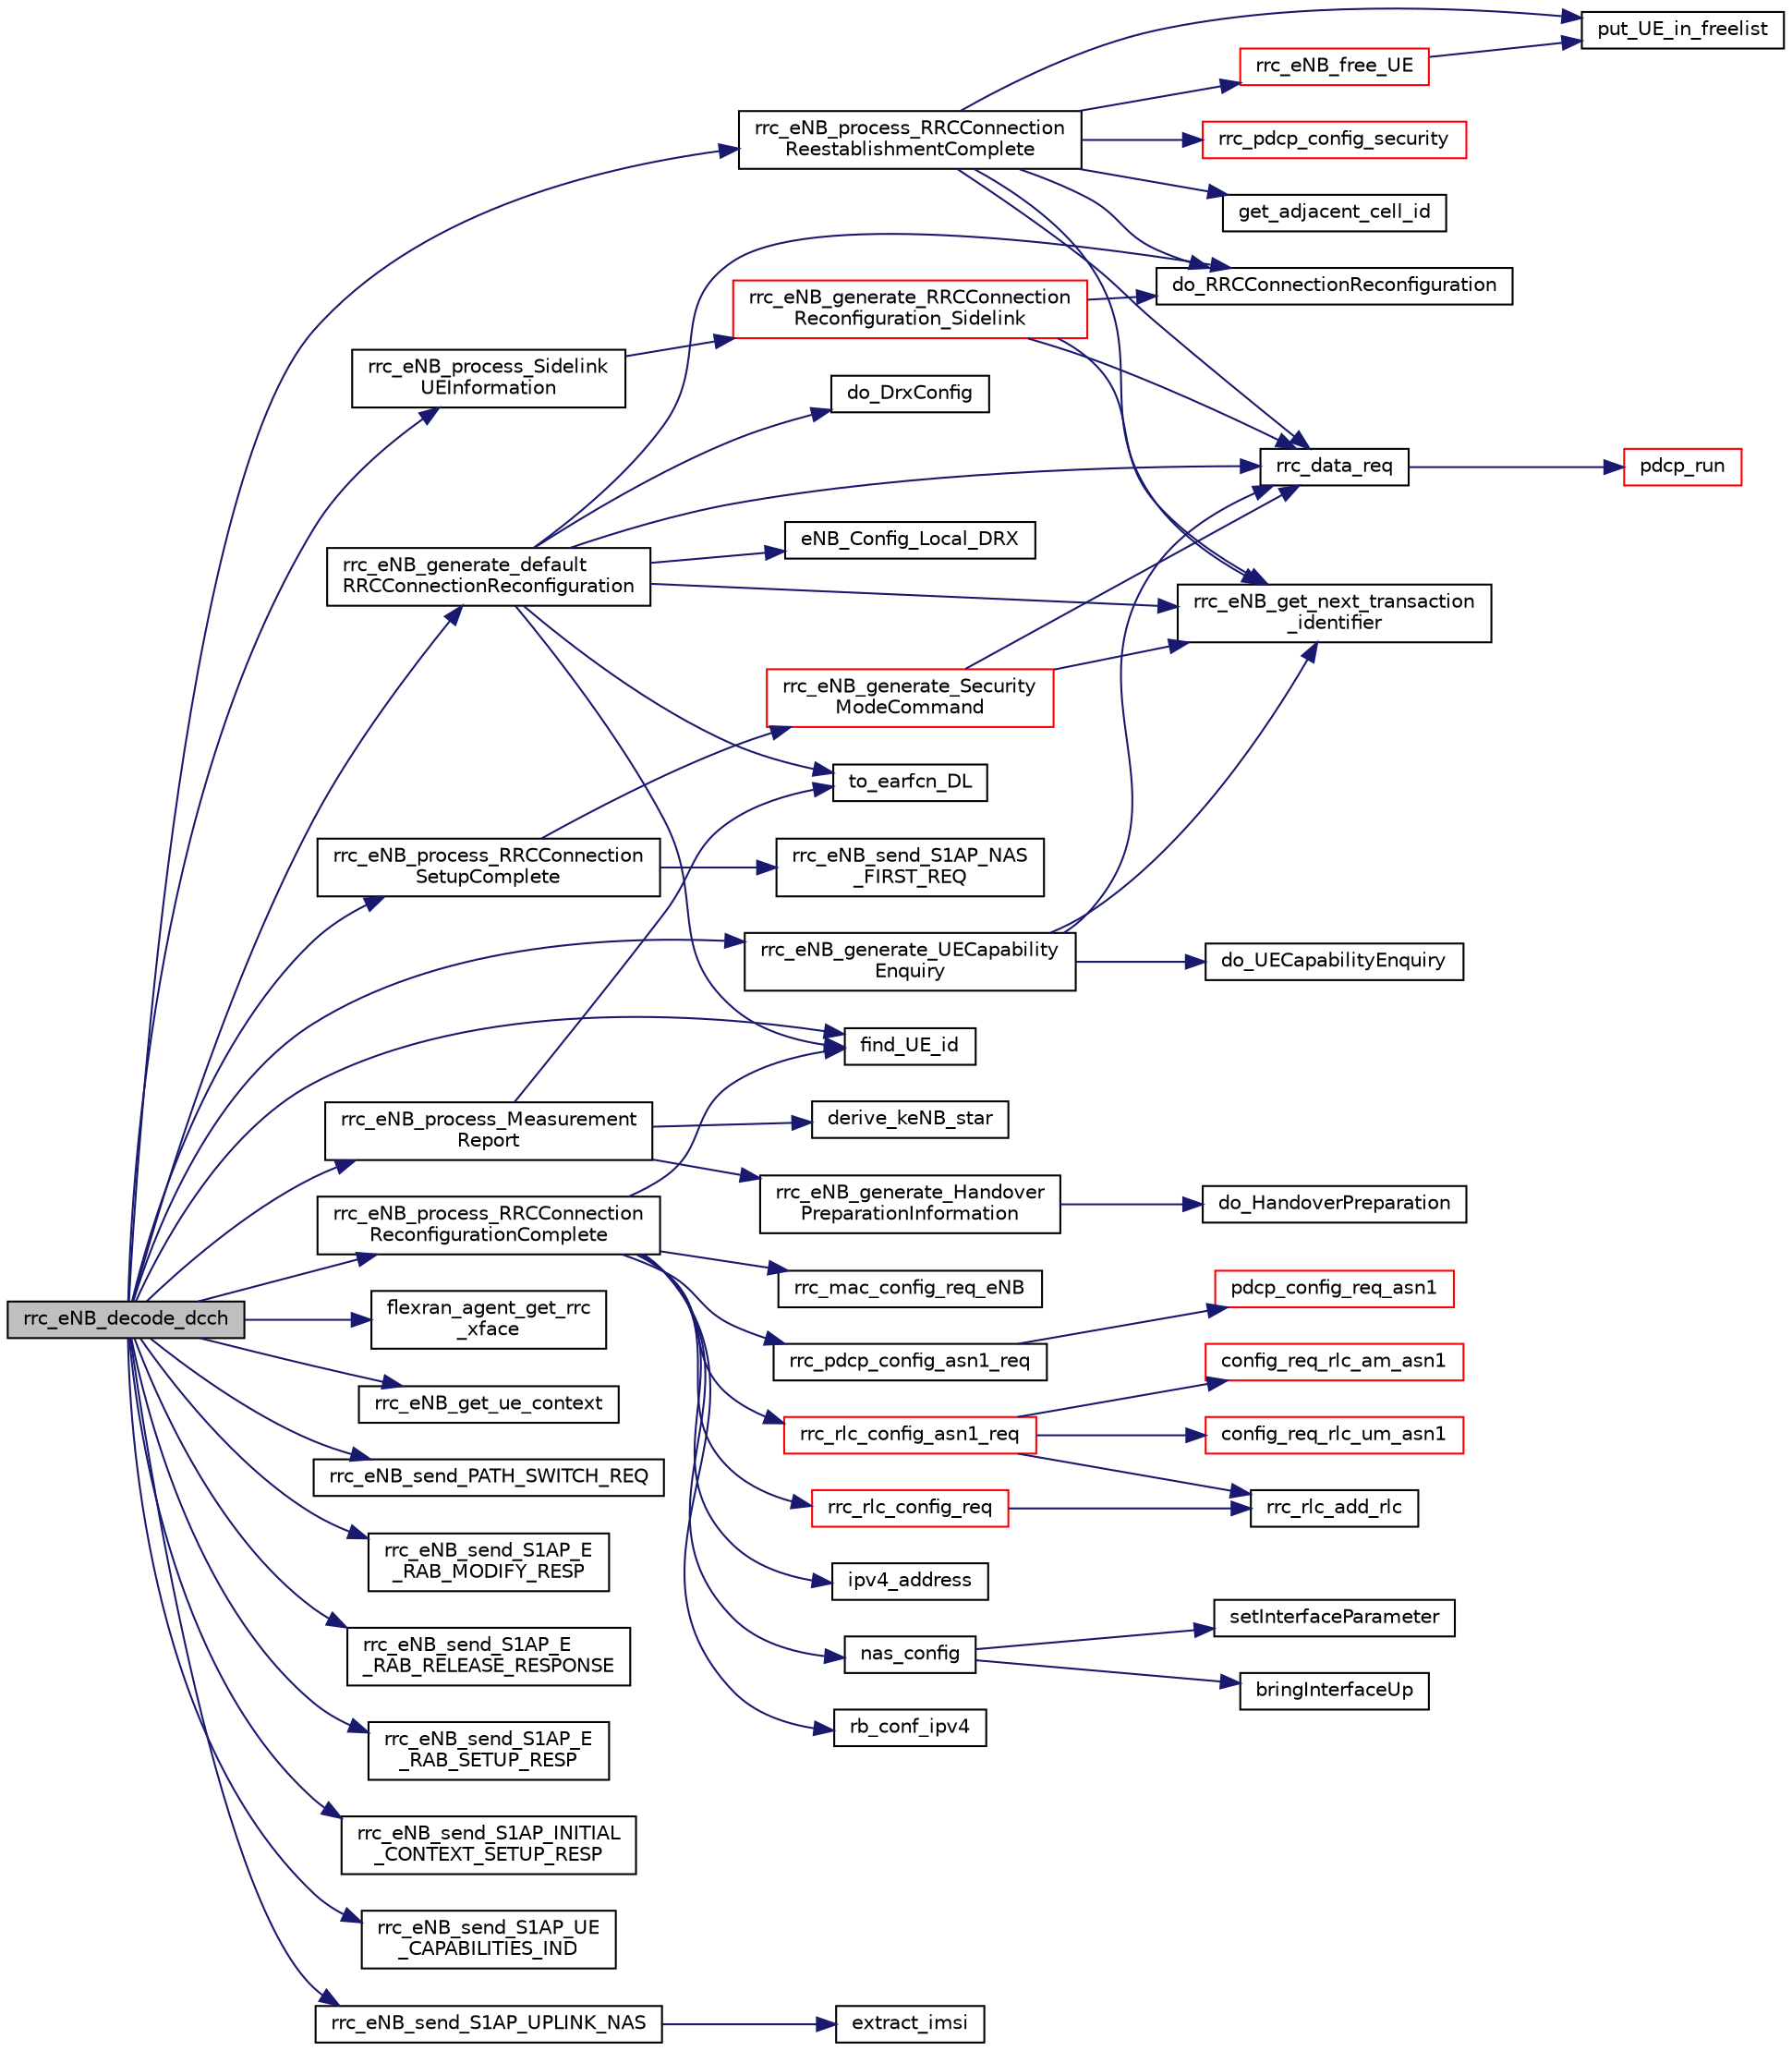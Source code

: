 digraph "rrc_eNB_decode_dcch"
{
 // LATEX_PDF_SIZE
  edge [fontname="Helvetica",fontsize="10",labelfontname="Helvetica",labelfontsize="10"];
  node [fontname="Helvetica",fontsize="10",shape=record];
  rankdir="LR";
  Node1 [label="rrc_eNB_decode_dcch",height=0.2,width=0.4,color="black", fillcolor="grey75", style="filled", fontcolor="black",tooltip="Entry routine to decode a UL-DCCH-Message. Invokes PER decoder and parses message."];
  Node1 -> Node2 [color="midnightblue",fontsize="10",style="solid",fontname="Helvetica"];
  Node2 [label="find_UE_id",height=0.2,width=0.4,color="black", fillcolor="white", style="filled",URL="$group____mac.html#ga35a30760cd6df3d2fcadef04c55d66ea",tooltip=" "];
  Node1 -> Node3 [color="midnightblue",fontsize="10",style="solid",fontname="Helvetica"];
  Node3 [label="flexran_agent_get_rrc\l_xface",height=0.2,width=0.4,color="black", fillcolor="white", style="filled",URL="$flexran__agent__rrc_8c.html#a81a4b61b62cbd82933fc5e20aed9bd08",tooltip=" "];
  Node1 -> Node4 [color="midnightblue",fontsize="10",style="solid",fontname="Helvetica"];
  Node4 [label="rrc_eNB_generate_default\lRRCConnectionReconfiguration",height=0.2,width=0.4,color="black", fillcolor="white", style="filled",URL="$group____rrc.html#ga67946553723a490fbe78c54ca17464f7",tooltip=" "];
  Node4 -> Node5 [color="midnightblue",fontsize="10",style="solid",fontname="Helvetica"];
  Node5 [label="do_DrxConfig",height=0.2,width=0.4,color="black", fillcolor="white", style="filled",URL="$asn1__msg_8c.html#aa43fb7297078f973e9dfd9d81de7b1e3",tooltip="Generate configuration structure for DRX_Config."];
  Node4 -> Node6 [color="midnightblue",fontsize="10",style="solid",fontname="Helvetica"];
  Node6 [label="do_RRCConnectionReconfiguration",height=0.2,width=0.4,color="black", fillcolor="white", style="filled",URL="$asn1__msg_8c.html#a8dca67993c8c23b1af1ee950213067b6",tooltip="Generate an RRCConnectionReconfiguration DL-DCCH-Message (eNB). This routine configures SRBToAddMod (..."];
  Node4 -> Node7 [color="midnightblue",fontsize="10",style="solid",fontname="Helvetica"];
  Node7 [label="eNB_Config_Local_DRX",height=0.2,width=0.4,color="black", fillcolor="white", style="filled",URL="$group____mac.html#ga443c985dd81a6753c871299e77d1474c",tooltip=" "];
  Node4 -> Node2 [color="midnightblue",fontsize="10",style="solid",fontname="Helvetica"];
  Node4 -> Node8 [color="midnightblue",fontsize="10",style="solid",fontname="Helvetica"];
  Node8 [label="rrc_data_req",height=0.2,width=0.4,color="black", fillcolor="white", style="filled",URL="$group____rrc.html#ga7a82225ee9edf7f022fcb9da999b3bf0",tooltip=" "];
  Node8 -> Node9 [color="midnightblue",fontsize="10",style="solid",fontname="Helvetica"];
  Node9 [label="pdcp_run",height=0.2,width=0.4,color="red", fillcolor="white", style="filled",URL="$group____pdcp.html#gaaf877f8fcf559b90eadcbcc2460ba0ef",tooltip="Runs PDCP entity to let it handle incoming/outgoing SDUs."];
  Node4 -> Node24 [color="midnightblue",fontsize="10",style="solid",fontname="Helvetica"];
  Node24 [label="rrc_eNB_get_next_transaction\l_identifier",height=0.2,width=0.4,color="black", fillcolor="white", style="filled",URL="$group____rrc.html#ga11196274fe93b427294f44875f4018f9",tooltip="Function to get the next transaction identifier."];
  Node4 -> Node25 [color="midnightblue",fontsize="10",style="solid",fontname="Helvetica"];
  Node25 [label="to_earfcn_DL",height=0.2,width=0.4,color="black", fillcolor="white", style="filled",URL="$rrc__eNB_8c.html#ac9220a0d6d7da8f2ee70f93aa42a5277",tooltip=" "];
  Node1 -> Node26 [color="midnightblue",fontsize="10",style="solid",fontname="Helvetica"];
  Node26 [label="rrc_eNB_generate_UECapability\lEnquiry",height=0.2,width=0.4,color="black", fillcolor="white", style="filled",URL="$group____rrc.html#ga9ad7a4d58b2015b8c134931c6b985477",tooltip=" "];
  Node26 -> Node27 [color="midnightblue",fontsize="10",style="solid",fontname="Helvetica"];
  Node27 [label="do_UECapabilityEnquiry",height=0.2,width=0.4,color="black", fillcolor="white", style="filled",URL="$asn1__msg_8c.html#aa49d6fc45b23706fea486a7c442f4d1e",tooltip=" "];
  Node26 -> Node8 [color="midnightblue",fontsize="10",style="solid",fontname="Helvetica"];
  Node26 -> Node24 [color="midnightblue",fontsize="10",style="solid",fontname="Helvetica"];
  Node1 -> Node28 [color="midnightblue",fontsize="10",style="solid",fontname="Helvetica"];
  Node28 [label="rrc_eNB_get_ue_context",height=0.2,width=0.4,color="black", fillcolor="white", style="filled",URL="$rrc__eNB__UE__context_8c.html#a746860031d13c8ab30390dc0e7685e9f",tooltip=" "];
  Node1 -> Node29 [color="midnightblue",fontsize="10",style="solid",fontname="Helvetica"];
  Node29 [label="rrc_eNB_process_Measurement\lReport",height=0.2,width=0.4,color="black", fillcolor="white", style="filled",URL="$group____rrc.html#gade1187547bca8bfe612fb725570ca3fe",tooltip=" "];
  Node29 -> Node30 [color="midnightblue",fontsize="10",style="solid",fontname="Helvetica"];
  Node30 [label="derive_keNB_star",height=0.2,width=0.4,color="black", fillcolor="white", style="filled",URL="$rrc__eNB_8c.html#aec1af281b22c2e3362f160e54ed55f9b",tooltip=" "];
  Node29 -> Node31 [color="midnightblue",fontsize="10",style="solid",fontname="Helvetica"];
  Node31 [label="rrc_eNB_generate_Handover\lPreparationInformation",height=0.2,width=0.4,color="black", fillcolor="white", style="filled",URL="$group____rrc.html#ga7ffb976969c1661e8915f9ff3d252bda",tooltip=" "];
  Node31 -> Node32 [color="midnightblue",fontsize="10",style="solid",fontname="Helvetica"];
  Node32 [label="do_HandoverPreparation",height=0.2,width=0.4,color="black", fillcolor="white", style="filled",URL="$asn1__msg_8c.html#aaf5bb5f4557aaa6f76dd167241b513c4",tooltip=" "];
  Node29 -> Node25 [color="midnightblue",fontsize="10",style="solid",fontname="Helvetica"];
  Node1 -> Node33 [color="midnightblue",fontsize="10",style="solid",fontname="Helvetica"];
  Node33 [label="rrc_eNB_process_RRCConnection\lReconfigurationComplete",height=0.2,width=0.4,color="black", fillcolor="white", style="filled",URL="$group____rrc.html#gacdd3ba288d9ebe21dd993a6536c62e87",tooltip="Process the RRCConnectionReconfigurationComplete based on information coming from UE."];
  Node33 -> Node2 [color="midnightblue",fontsize="10",style="solid",fontname="Helvetica"];
  Node33 -> Node34 [color="midnightblue",fontsize="10",style="solid",fontname="Helvetica"];
  Node34 [label="ipv4_address",height=0.2,width=0.4,color="black", fillcolor="white", style="filled",URL="$nas__config_8h.html#ab3395d5cf9f94c424d4a8a340fe30187",tooltip=" "];
  Node33 -> Node35 [color="midnightblue",fontsize="10",style="solid",fontname="Helvetica"];
  Node35 [label="nas_config",height=0.2,width=0.4,color="black", fillcolor="white", style="filled",URL="$nas__config_8c.html#a207b32fb79c4d143d370055cd440f200",tooltip=" "];
  Node35 -> Node36 [color="midnightblue",fontsize="10",style="solid",fontname="Helvetica"];
  Node36 [label="bringInterfaceUp",height=0.2,width=0.4,color="black", fillcolor="white", style="filled",URL="$nas__config_8c.html#a6617f68f80470eca149d875b10175145",tooltip=" "];
  Node35 -> Node37 [color="midnightblue",fontsize="10",style="solid",fontname="Helvetica"];
  Node37 [label="setInterfaceParameter",height=0.2,width=0.4,color="black", fillcolor="white", style="filled",URL="$nas__config_8c.html#aa4fc84d1d882eec687c51ce2ccd49064",tooltip="This function sets an genneric interface parameter (SIOCSIFADDR, SIOCSIFNETMASK, SIOCSIFBRDADDR,..."];
  Node33 -> Node38 [color="midnightblue",fontsize="10",style="solid",fontname="Helvetica"];
  Node38 [label="rb_conf_ipv4",height=0.2,width=0.4,color="black", fillcolor="white", style="filled",URL="$nas__config_8h.html#a01d9c9d2f030abf1914f0c617a3e7203",tooltip=" "];
  Node33 -> Node39 [color="midnightblue",fontsize="10",style="solid",fontname="Helvetica"];
  Node39 [label="rrc_mac_config_req_eNB",height=0.2,width=0.4,color="black", fillcolor="white", style="filled",URL="$group____mac.html#ga5055ec5da054819bc0c7556b3d687f9d",tooltip="RRC eNB Configuration primitive for PHY/MAC. Allows configuration of PHY/MAC resources based on Syste..."];
  Node33 -> Node40 [color="midnightblue",fontsize="10",style="solid",fontname="Helvetica"];
  Node40 [label="rrc_pdcp_config_asn1_req",height=0.2,width=0.4,color="black", fillcolor="white", style="filled",URL="$group____pdcp.html#ga3e65d0ecf9f1939cbefcffa4f3c05d3f",tooltip=" "];
  Node40 -> Node41 [color="midnightblue",fontsize="10",style="solid",fontname="Helvetica"];
  Node41 [label="pdcp_config_req_asn1",height=0.2,width=0.4,color="red", fillcolor="white", style="filled",URL="$pdcp_8c.html#a10a68f41de0b08f250cfc44ed0844d1e",tooltip=" "];
  Node33 -> Node45 [color="midnightblue",fontsize="10",style="solid",fontname="Helvetica"];
  Node45 [label="rrc_rlc_config_asn1_req",height=0.2,width=0.4,color="red", fillcolor="white", style="filled",URL="$group__em.html#ga7b0216172f78c506c62b8284e78abae6",tooltip=" "];
  Node45 -> Node46 [color="midnightblue",fontsize="10",style="solid",fontname="Helvetica"];
  Node46 [label="config_req_rlc_am_asn1",height=0.2,width=0.4,color="red", fillcolor="white", style="filled",URL="$group__em.html#ga17a0977a663faabfec698e2ea771446f",tooltip=" "];
  Node45 -> Node55 [color="midnightblue",fontsize="10",style="solid",fontname="Helvetica"];
  Node55 [label="config_req_rlc_um_asn1",height=0.2,width=0.4,color="red", fillcolor="white", style="filled",URL="$group__em.html#ga349cec326628344a3896ab66accdfeec",tooltip=" "];
  Node45 -> Node62 [color="midnightblue",fontsize="10",style="solid",fontname="Helvetica"];
  Node62 [label="rrc_rlc_add_rlc",height=0.2,width=0.4,color="black", fillcolor="white", style="filled",URL="$group__em.html#gaae8324006fc26e060416197b745d82d2",tooltip=" "];
  Node33 -> Node64 [color="midnightblue",fontsize="10",style="solid",fontname="Helvetica"];
  Node64 [label="rrc_rlc_config_req",height=0.2,width=0.4,color="red", fillcolor="white", style="filled",URL="$group__em.html#ga2f494a81a809addcf8dd3fd74998fd62",tooltip="Function for RRC to configure a Radio Bearer."];
  Node64 -> Node62 [color="midnightblue",fontsize="10",style="solid",fontname="Helvetica"];
  Node1 -> Node72 [color="midnightblue",fontsize="10",style="solid",fontname="Helvetica"];
  Node72 [label="rrc_eNB_process_RRCConnection\lReestablishmentComplete",height=0.2,width=0.4,color="black", fillcolor="white", style="filled",URL="$rrc__eNB_8c.html#a7b8039144f0bdf14e02e568c03acccf7",tooltip=" "];
  Node72 -> Node6 [color="midnightblue",fontsize="10",style="solid",fontname="Helvetica"];
  Node72 -> Node73 [color="midnightblue",fontsize="10",style="solid",fontname="Helvetica"];
  Node73 [label="get_adjacent_cell_id",height=0.2,width=0.4,color="black", fillcolor="white", style="filled",URL="$asn1__msg_8c.html#a33cf2c218e1987448b6cb32c5fbc33eb",tooltip=" "];
  Node72 -> Node74 [color="midnightblue",fontsize="10",style="solid",fontname="Helvetica"];
  Node74 [label="put_UE_in_freelist",height=0.2,width=0.4,color="black", fillcolor="white", style="filled",URL="$group____rrc.html#ga85bbf4bfcd095a2af54be19f6af58df5",tooltip=" "];
  Node72 -> Node8 [color="midnightblue",fontsize="10",style="solid",fontname="Helvetica"];
  Node72 -> Node75 [color="midnightblue",fontsize="10",style="solid",fontname="Helvetica"];
  Node75 [label="rrc_eNB_free_UE",height=0.2,width=0.4,color="red", fillcolor="white", style="filled",URL="$group____rrc.html#gab87d6440fe65a61888bcf1d215f0f5af",tooltip=" "];
  Node75 -> Node74 [color="midnightblue",fontsize="10",style="solid",fontname="Helvetica"];
  Node72 -> Node24 [color="midnightblue",fontsize="10",style="solid",fontname="Helvetica"];
  Node72 -> Node78 [color="midnightblue",fontsize="10",style="solid",fontname="Helvetica"];
  Node78 [label="rrc_pdcp_config_security",height=0.2,width=0.4,color="red", fillcolor="white", style="filled",URL="$rrc__eNB__S1AP_8c.html#a349fdcdbe23449cfff3368ef00503d8e",tooltip=" "];
  Node1 -> Node79 [color="midnightblue",fontsize="10",style="solid",fontname="Helvetica"];
  Node79 [label="rrc_eNB_process_RRCConnection\lSetupComplete",height=0.2,width=0.4,color="black", fillcolor="white", style="filled",URL="$group____rrc.html#gaf607ff9afd6d79768ad5c387ce3eac15",tooltip="Process the RRCConnectionSetupComplete based on information coming from UE."];
  Node79 -> Node80 [color="midnightblue",fontsize="10",style="solid",fontname="Helvetica"];
  Node80 [label="rrc_eNB_generate_Security\lModeCommand",height=0.2,width=0.4,color="red", fillcolor="white", style="filled",URL="$group____rrc.html#gab647ff866d9859899741a1e5b54393b7",tooltip=" "];
  Node80 -> Node8 [color="midnightblue",fontsize="10",style="solid",fontname="Helvetica"];
  Node80 -> Node24 [color="midnightblue",fontsize="10",style="solid",fontname="Helvetica"];
  Node79 -> Node82 [color="midnightblue",fontsize="10",style="solid",fontname="Helvetica"];
  Node82 [label="rrc_eNB_send_S1AP_NAS\l_FIRST_REQ",height=0.2,width=0.4,color="black", fillcolor="white", style="filled",URL="$rrc__eNB__S1AP_8c.html#a9b51d3151a04946c8bdee648e945d1c9",tooltip=" "];
  Node1 -> Node83 [color="midnightblue",fontsize="10",style="solid",fontname="Helvetica"];
  Node83 [label="rrc_eNB_process_Sidelink\lUEInformation",height=0.2,width=0.4,color="black", fillcolor="white", style="filled",URL="$group____rrc.html#gac9aa5085e82656aacc05018786c7dcb8",tooltip="process the received SidelinkUEInformation message at eNB"];
  Node83 -> Node84 [color="midnightblue",fontsize="10",style="solid",fontname="Helvetica"];
  Node84 [label="rrc_eNB_generate_RRCConnection\lReconfiguration_Sidelink",height=0.2,width=0.4,color="red", fillcolor="white", style="filled",URL="$group____rrc.html#gae893bcdb303e69e25cff0936068b3a6e",tooltip="Generate/decode the RRCConnectionReconfiguration for Sidelink at eNB."];
  Node84 -> Node6 [color="midnightblue",fontsize="10",style="solid",fontname="Helvetica"];
  Node84 -> Node8 [color="midnightblue",fontsize="10",style="solid",fontname="Helvetica"];
  Node84 -> Node24 [color="midnightblue",fontsize="10",style="solid",fontname="Helvetica"];
  Node1 -> Node87 [color="midnightblue",fontsize="10",style="solid",fontname="Helvetica"];
  Node87 [label="rrc_eNB_send_PATH_SWITCH_REQ",height=0.2,width=0.4,color="black", fillcolor="white", style="filled",URL="$rrc__eNB__S1AP_8c.html#a697e6328b8c17ca9d443b542d203fa80",tooltip=" "];
  Node1 -> Node88 [color="midnightblue",fontsize="10",style="solid",fontname="Helvetica"];
  Node88 [label="rrc_eNB_send_S1AP_E\l_RAB_MODIFY_RESP",height=0.2,width=0.4,color="black", fillcolor="white", style="filled",URL="$rrc__eNB__S1AP_8c.html#a04b1e70a711412e1314b02f0754d8047",tooltip="send a S1AP dedicated E_RAB modify response"];
  Node1 -> Node89 [color="midnightblue",fontsize="10",style="solid",fontname="Helvetica"];
  Node89 [label="rrc_eNB_send_S1AP_E\l_RAB_RELEASE_RESPONSE",height=0.2,width=0.4,color="black", fillcolor="white", style="filled",URL="$rrc__eNB__S1AP_8c.html#a08724f18cdd3431cb347c284a4ead94f",tooltip="send a S1AP dedicated E_RAB release response"];
  Node1 -> Node90 [color="midnightblue",fontsize="10",style="solid",fontname="Helvetica"];
  Node90 [label="rrc_eNB_send_S1AP_E\l_RAB_SETUP_RESP",height=0.2,width=0.4,color="black", fillcolor="white", style="filled",URL="$rrc__eNB__S1AP_8c.html#a2e0d8af441e1a2246cd0da69bd415f2e",tooltip="send a S1AP dedicated E_RAB setup response"];
  Node1 -> Node91 [color="midnightblue",fontsize="10",style="solid",fontname="Helvetica"];
  Node91 [label="rrc_eNB_send_S1AP_INITIAL\l_CONTEXT_SETUP_RESP",height=0.2,width=0.4,color="black", fillcolor="white", style="filled",URL="$rrc__eNB__S1AP_8c.html#a743dfbb771d72826ffd6c9b73354baf1",tooltip=" "];
  Node1 -> Node92 [color="midnightblue",fontsize="10",style="solid",fontname="Helvetica"];
  Node92 [label="rrc_eNB_send_S1AP_UE\l_CAPABILITIES_IND",height=0.2,width=0.4,color="black", fillcolor="white", style="filled",URL="$rrc__eNB__S1AP_8c.html#a752630df0497d9ea6166469647555986",tooltip=" "];
  Node1 -> Node93 [color="midnightblue",fontsize="10",style="solid",fontname="Helvetica"];
  Node93 [label="rrc_eNB_send_S1AP_UPLINK_NAS",height=0.2,width=0.4,color="black", fillcolor="white", style="filled",URL="$rrc__eNB__S1AP_8c.html#a3d5ce70a7c6b8c2219ba0d182d3ec058",tooltip=" "];
  Node93 -> Node94 [color="midnightblue",fontsize="10",style="solid",fontname="Helvetica"];
  Node94 [label="extract_imsi",height=0.2,width=0.4,color="black", fillcolor="white", style="filled",URL="$rrc__eNB__S1AP_8c.html#aab91b22e4d3ee9c5f3e6d632c48d691e",tooltip=" "];
}
